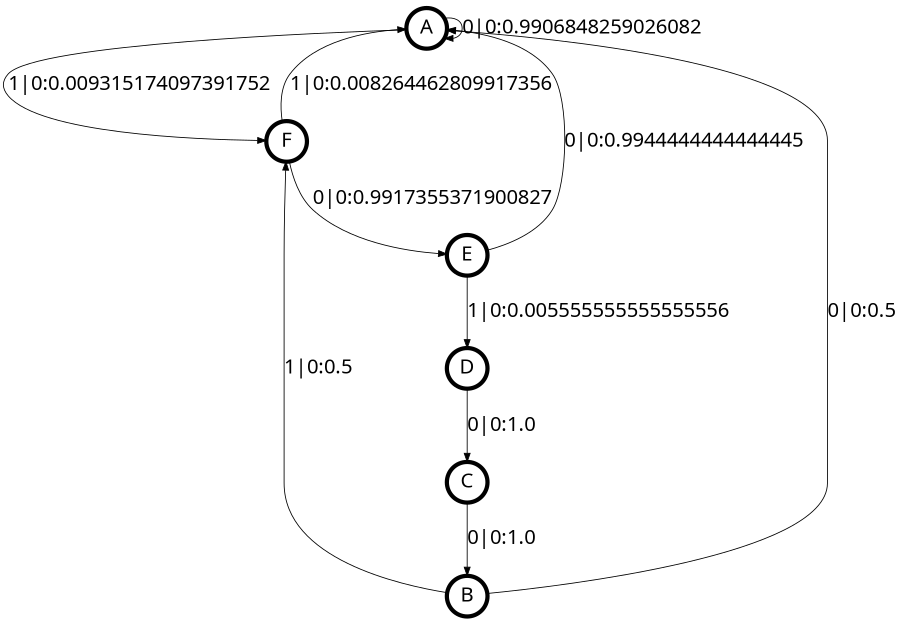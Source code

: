digraph  {
size = "6,8.5";
ratio = "fill";
node
[shape = circle];
node [fontsize = 24];
node [penwidth = 5];
edge [fontsize = 24];
node [fontname = "CMU Serif Roman"];
graph [fontname = "CMU Serif Roman"];
edge [fontname = "CMU Serif Roman"];
A -> A [label = "0|0:0.9906848259026082\l"];
A -> F [label = "1|0:0.009315174097391752\l"];
B -> A [label = "0|0:0.5\l"];
B -> F [label = "1|0:0.5\l"];
C -> B [label = "0|0:1.0\l"];
D -> C [label = "0|0:1.0\l"];
E -> A [label = "0|0:0.9944444444444445\l"];
E -> D [label = "1|0:0.005555555555555556\l"];
F -> A [label = "1|0:0.008264462809917356\l"];
F -> E [label = "0|0:0.9917355371900827\l"];
}
